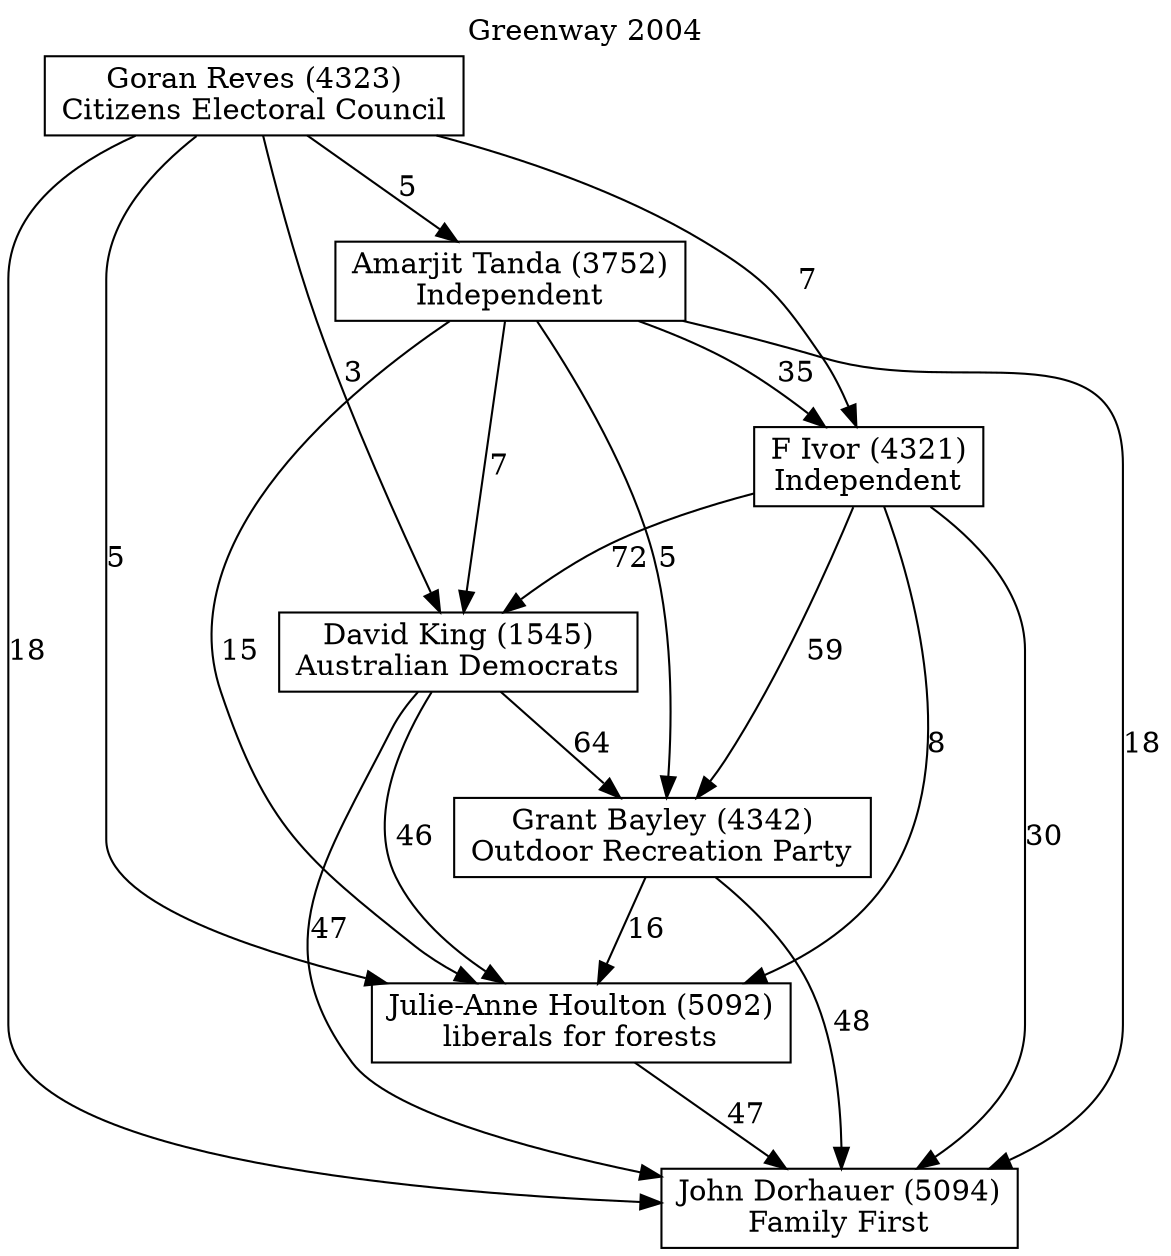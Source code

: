 // House preference flow
digraph "John Dorhauer (5094)_Greenway_2004" {
	graph [label="Greenway 2004" labelloc=t mclimit=2]
	node [shape=box]
	"John Dorhauer (5094)" [label="John Dorhauer (5094)
Family First"]
	"Julie-Anne Houlton (5092)" [label="Julie-Anne Houlton (5092)
liberals for forests"]
	"Grant Bayley (4342)" [label="Grant Bayley (4342)
Outdoor Recreation Party"]
	"David King (1545)" [label="David King (1545)
Australian Democrats"]
	"F Ivor (4321)" [label="F Ivor (4321)
Independent"]
	"Amarjit Tanda (3752)" [label="Amarjit Tanda (3752)
Independent"]
	"Goran Reves (4323)" [label="Goran Reves (4323)
Citizens Electoral Council"]
	"Julie-Anne Houlton (5092)" -> "John Dorhauer (5094)" [label=47]
	"Grant Bayley (4342)" -> "Julie-Anne Houlton (5092)" [label=16]
	"David King (1545)" -> "Grant Bayley (4342)" [label=64]
	"F Ivor (4321)" -> "David King (1545)" [label=72]
	"Amarjit Tanda (3752)" -> "F Ivor (4321)" [label=35]
	"Goran Reves (4323)" -> "Amarjit Tanda (3752)" [label=5]
	"Grant Bayley (4342)" -> "John Dorhauer (5094)" [label=48]
	"David King (1545)" -> "John Dorhauer (5094)" [label=47]
	"F Ivor (4321)" -> "John Dorhauer (5094)" [label=30]
	"Amarjit Tanda (3752)" -> "John Dorhauer (5094)" [label=18]
	"Goran Reves (4323)" -> "John Dorhauer (5094)" [label=18]
	"Goran Reves (4323)" -> "F Ivor (4321)" [label=7]
	"Amarjit Tanda (3752)" -> "David King (1545)" [label=7]
	"Goran Reves (4323)" -> "David King (1545)" [label=3]
	"F Ivor (4321)" -> "Grant Bayley (4342)" [label=59]
	"Amarjit Tanda (3752)" -> "Grant Bayley (4342)" [label=5]
	"David King (1545)" -> "Julie-Anne Houlton (5092)" [label=46]
	"F Ivor (4321)" -> "Julie-Anne Houlton (5092)" [label=8]
	"Amarjit Tanda (3752)" -> "Julie-Anne Houlton (5092)" [label=15]
	"Goran Reves (4323)" -> "Julie-Anne Houlton (5092)" [label=5]
}
